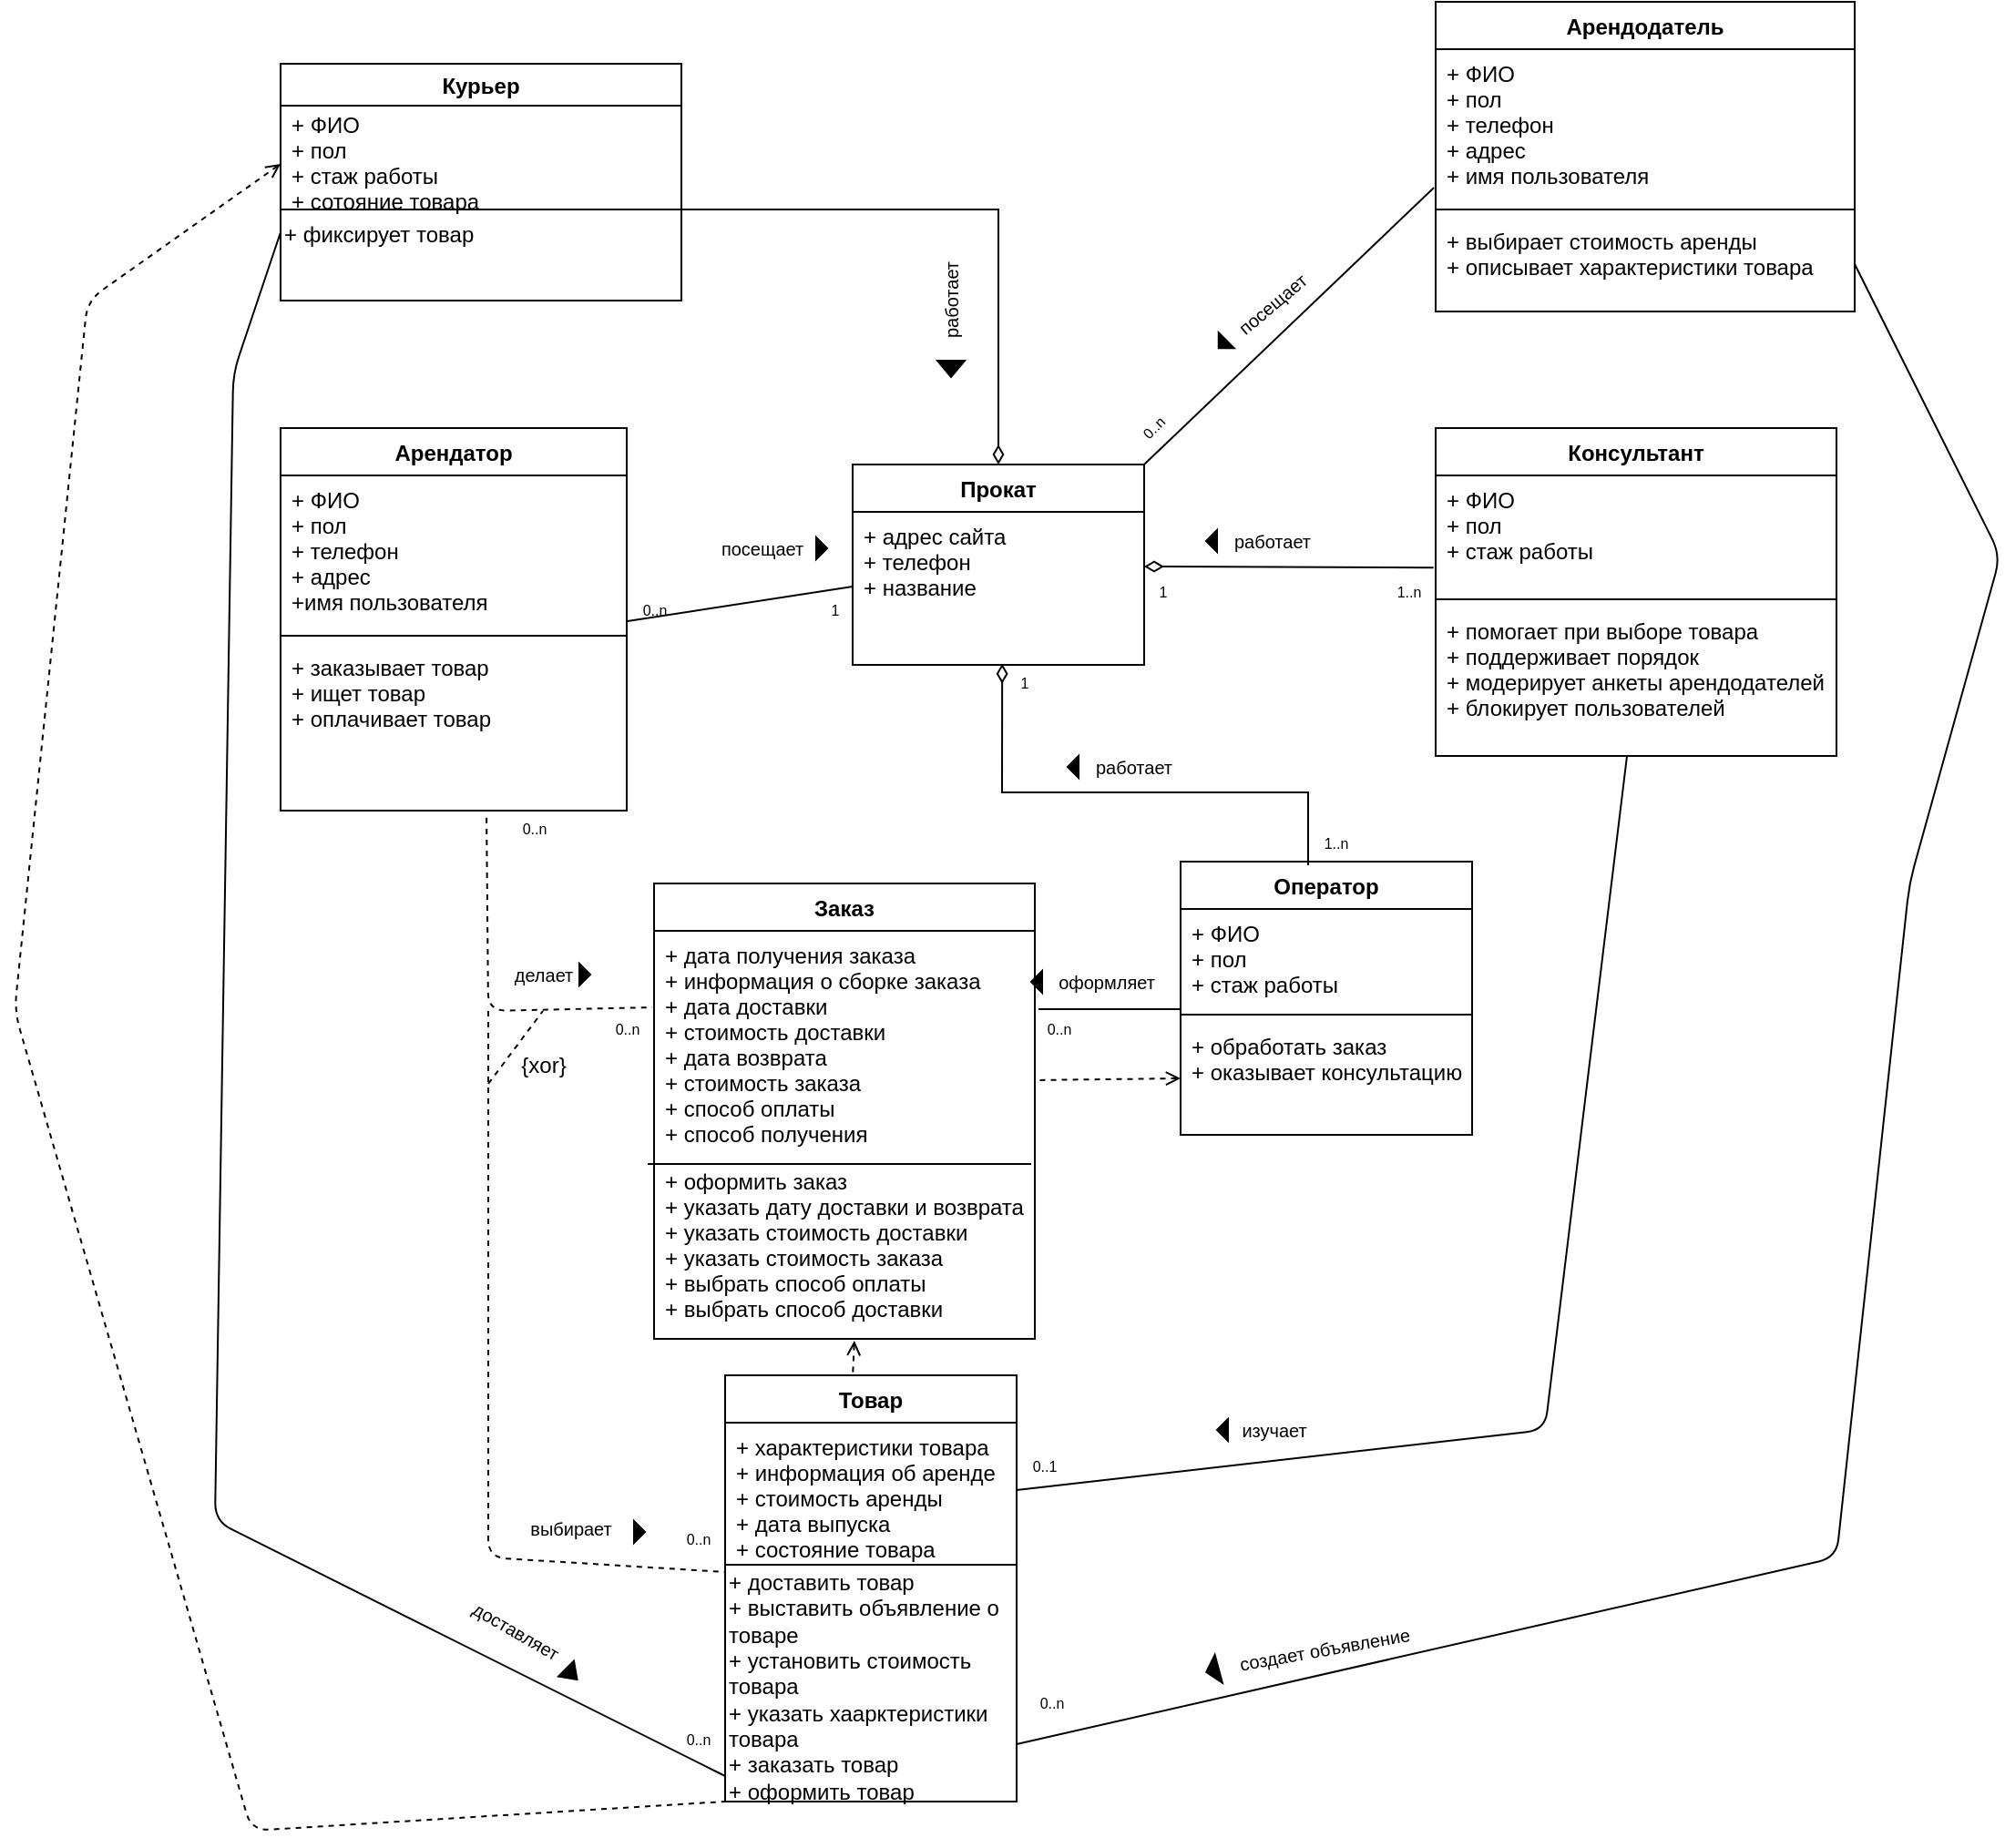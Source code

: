 <mxfile version="14.7.3" type="github">
  <diagram id="e0xcCmvYDdd5LekHM-2G" name="Page-1">
    <mxGraphModel dx="1769" dy="1727" grid="1" gridSize="10" guides="1" tooltips="1" connect="1" arrows="1" fold="1" page="1" pageScale="1" pageWidth="827" pageHeight="1169" math="0" shadow="0">
      <root>
        <mxCell id="0" />
        <mxCell id="1" parent="0" />
        <mxCell id="TtjdpK1Vxb9fdw-xlZe1-1" value="Арендатор" style="swimlane;fontStyle=1;align=center;verticalAlign=top;childLayout=stackLayout;horizontal=1;startSize=26;horizontalStack=0;resizeParent=1;resizeParentMax=0;resizeLast=0;collapsible=1;marginBottom=0;" parent="1" vertex="1">
          <mxGeometry x="6" y="80" width="190" height="210" as="geometry" />
        </mxCell>
        <mxCell id="TtjdpK1Vxb9fdw-xlZe1-2" value="+ ФИО&#xa;+ пол&#xa;+ телефон &#xa;+ адрес&#xa;+имя пользователя" style="text;strokeColor=none;fillColor=none;align=left;verticalAlign=top;spacingLeft=4;spacingRight=4;overflow=hidden;rotatable=0;points=[[0,0.5],[1,0.5]];portConstraint=eastwest;" parent="TtjdpK1Vxb9fdw-xlZe1-1" vertex="1">
          <mxGeometry y="26" width="190" height="84" as="geometry" />
        </mxCell>
        <mxCell id="TtjdpK1Vxb9fdw-xlZe1-3" value="" style="line;strokeWidth=1;fillColor=none;align=left;verticalAlign=middle;spacingTop=-1;spacingLeft=3;spacingRight=3;rotatable=0;labelPosition=right;points=[];portConstraint=eastwest;" parent="TtjdpK1Vxb9fdw-xlZe1-1" vertex="1">
          <mxGeometry y="110" width="190" height="8" as="geometry" />
        </mxCell>
        <mxCell id="TtjdpK1Vxb9fdw-xlZe1-4" value="+ заказывает товар&#xa;+ ищет товар&#xa;+ оплачивает товар" style="text;strokeColor=none;fillColor=none;align=left;verticalAlign=top;spacingLeft=4;spacingRight=4;overflow=hidden;rotatable=0;points=[[0,0.5],[1,0.5]];portConstraint=eastwest;" parent="TtjdpK1Vxb9fdw-xlZe1-1" vertex="1">
          <mxGeometry y="118" width="190" height="92" as="geometry" />
        </mxCell>
        <mxCell id="TtjdpK1Vxb9fdw-xlZe1-5" value="Прокат" style="swimlane;fontStyle=1;align=center;verticalAlign=top;childLayout=stackLayout;horizontal=1;startSize=26;horizontalStack=0;resizeParent=1;resizeParentMax=0;resizeLast=0;collapsible=1;marginBottom=0;" parent="1" vertex="1">
          <mxGeometry x="320" y="100" width="160" height="110" as="geometry" />
        </mxCell>
        <mxCell id="TtjdpK1Vxb9fdw-xlZe1-6" value="+ адрес сайта&#xa;+ телефон&#xa;+ название" style="text;strokeColor=none;fillColor=none;align=left;verticalAlign=top;spacingLeft=4;spacingRight=4;overflow=hidden;rotatable=0;points=[[0,0.5],[1,0.5]];portConstraint=eastwest;" parent="TtjdpK1Vxb9fdw-xlZe1-5" vertex="1">
          <mxGeometry y="26" width="160" height="84" as="geometry" />
        </mxCell>
        <mxCell id="TtjdpK1Vxb9fdw-xlZe1-11" value="Консультант" style="swimlane;fontStyle=1;align=center;verticalAlign=top;childLayout=stackLayout;horizontal=1;startSize=26;horizontalStack=0;resizeParent=1;resizeParentMax=0;resizeLast=0;collapsible=1;marginBottom=0;" parent="1" vertex="1">
          <mxGeometry x="640" y="80" width="220" height="180" as="geometry" />
        </mxCell>
        <mxCell id="TtjdpK1Vxb9fdw-xlZe1-12" value="+ ФИО&#xa;+ пол&#xa;+ стаж работы" style="text;strokeColor=none;fillColor=none;align=left;verticalAlign=top;spacingLeft=4;spacingRight=4;overflow=hidden;rotatable=0;points=[[0,0.5],[1,0.5]];portConstraint=eastwest;" parent="TtjdpK1Vxb9fdw-xlZe1-11" vertex="1">
          <mxGeometry y="26" width="220" height="64" as="geometry" />
        </mxCell>
        <mxCell id="TtjdpK1Vxb9fdw-xlZe1-13" value="" style="line;strokeWidth=1;fillColor=none;align=left;verticalAlign=middle;spacingTop=-1;spacingLeft=3;spacingRight=3;rotatable=0;labelPosition=right;points=[];portConstraint=eastwest;" parent="TtjdpK1Vxb9fdw-xlZe1-11" vertex="1">
          <mxGeometry y="90" width="220" height="8" as="geometry" />
        </mxCell>
        <mxCell id="TtjdpK1Vxb9fdw-xlZe1-14" value="+ помогает при выборе товара&#xa;+ поддерживает порядок&#xa;+ модерирует анкеты арендодателей&#xa;+ блокирует пользователей" style="text;strokeColor=none;fillColor=none;align=left;verticalAlign=top;spacingLeft=4;spacingRight=4;overflow=hidden;rotatable=0;points=[[0,0.5],[1,0.5]];portConstraint=eastwest;" parent="TtjdpK1Vxb9fdw-xlZe1-11" vertex="1">
          <mxGeometry y="98" width="220" height="82" as="geometry" />
        </mxCell>
        <mxCell id="TtjdpK1Vxb9fdw-xlZe1-19" value="" style="triangle;aspect=fixed;fillColor=#000000;fontSize=8;" parent="1" vertex="1">
          <mxGeometry x="300" y="140" width="6" height="12" as="geometry" />
        </mxCell>
        <mxCell id="TtjdpK1Vxb9fdw-xlZe1-25" value="&lt;font style=&quot;font-size: 10px&quot;&gt;посещает&lt;/font&gt;" style="text;html=1;align=center;verticalAlign=middle;resizable=0;points=[];autosize=1;strokeColor=none;fontSize=8;" parent="1" vertex="1">
          <mxGeometry x="240" y="136" width="60" height="20" as="geometry" />
        </mxCell>
        <mxCell id="TtjdpK1Vxb9fdw-xlZe1-26" value="0..n" style="text;html=1;align=center;verticalAlign=middle;resizable=0;points=[];autosize=1;strokeColor=none;fontSize=8;" parent="1" vertex="1">
          <mxGeometry x="196" y="170" width="30" height="20" as="geometry" />
        </mxCell>
        <mxCell id="TtjdpK1Vxb9fdw-xlZe1-27" value="1" style="text;html=1;align=center;verticalAlign=middle;resizable=0;points=[];autosize=1;strokeColor=none;fontSize=8;" parent="1" vertex="1">
          <mxGeometry x="300" y="170" width="20" height="20" as="geometry" />
        </mxCell>
        <mxCell id="TtjdpK1Vxb9fdw-xlZe1-28" value="" style="endArrow=none;startArrow=diamondThin;endFill=0;startFill=0;html=1;verticalAlign=bottom;labelBackgroundColor=none;strokeWidth=1;startSize=8;endSize=8;shadow=0;fontSize=8;align=center;rounded=0;entryX=0.96;entryY=-0.17;entryDx=0;entryDy=0;entryPerimeter=0;" parent="1" target="TtjdpK1Vxb9fdw-xlZe1-36" edge="1">
          <mxGeometry width="160" relative="1" as="geometry">
            <mxPoint x="480" y="156" as="sourcePoint" />
            <mxPoint x="610" y="156" as="targetPoint" />
          </mxGeometry>
        </mxCell>
        <mxCell id="TtjdpK1Vxb9fdw-xlZe1-30" value="" style="triangle;aspect=fixed;fillColor=#000000;fontSize=8;direction=west;" parent="1" vertex="1">
          <mxGeometry x="514" y="136" width="6" height="12" as="geometry" />
        </mxCell>
        <mxCell id="TtjdpK1Vxb9fdw-xlZe1-32" value="&lt;font style=&quot;font-size: 10px&quot;&gt;работает&lt;/font&gt;" style="text;html=1;align=center;verticalAlign=middle;resizable=0;points=[];autosize=1;strokeColor=none;fontSize=8;" parent="1" vertex="1">
          <mxGeometry x="520" y="132" width="60" height="20" as="geometry" />
        </mxCell>
        <mxCell id="TtjdpK1Vxb9fdw-xlZe1-34" value="1" style="text;html=1;align=center;verticalAlign=middle;resizable=0;points=[];autosize=1;strokeColor=none;fontSize=8;" parent="1" vertex="1">
          <mxGeometry x="480" y="160" width="20" height="20" as="geometry" />
        </mxCell>
        <mxCell id="TtjdpK1Vxb9fdw-xlZe1-36" value="1..n" style="text;html=1;align=center;verticalAlign=middle;resizable=0;points=[];autosize=1;strokeColor=none;fontSize=8;" parent="1" vertex="1">
          <mxGeometry x="610" y="160" width="30" height="20" as="geometry" />
        </mxCell>
        <mxCell id="TtjdpK1Vxb9fdw-xlZe1-41" value="Заказ" style="swimlane;fontStyle=1;align=center;verticalAlign=top;childLayout=stackLayout;horizontal=1;startSize=26;horizontalStack=0;resizeParent=1;resizeParentMax=0;resizeLast=0;collapsible=1;marginBottom=0;fontSize=12;" parent="1" vertex="1">
          <mxGeometry x="211" y="330" width="209" height="250" as="geometry" />
        </mxCell>
        <mxCell id="TtjdpK1Vxb9fdw-xlZe1-42" value="+ дата получения заказа&#xa;+ информация о сборке заказа&#xa;+ дата доставки&#xa;+ стоимость доставки&#xa;+ дата возврата&#xa;+ стоимость заказа&#xa;+ способ оплаты&#xa;+ способ получения" style="text;strokeColor=none;fillColor=none;align=left;verticalAlign=top;spacingLeft=4;spacingRight=4;overflow=hidden;rotatable=0;points=[[0,0.5],[1,0.5]];portConstraint=eastwest;" parent="TtjdpK1Vxb9fdw-xlZe1-41" vertex="1">
          <mxGeometry y="26" width="209" height="124" as="geometry" />
        </mxCell>
        <mxCell id="C1R75RsCY9PM_bfMWn9S-46" value="+ оформить заказ&#xa;+ указать дату доставки и возврата&#xa;+ указать стоимость доставки&#xa;+ указать стоимость заказа&#xa;+ выбрать способ оплаты&#xa;+ выбрать способ доставки" style="text;strokeColor=none;fillColor=none;align=left;verticalAlign=top;spacingLeft=4;spacingRight=4;overflow=hidden;rotatable=0;points=[[0,0.5],[1,0.5]];portConstraint=eastwest;" vertex="1" parent="TtjdpK1Vxb9fdw-xlZe1-41">
          <mxGeometry y="150" width="209" height="100" as="geometry" />
        </mxCell>
        <mxCell id="PLTpWuNPg3qXrqT_sEjc-2" value="" style="endArrow=none;html=1;exitX=1;exitY=0.5;exitDx=0;exitDy=0;" parent="1" source="PLTpWuNPg3qXrqT_sEjc-16" target="TtjdpK1Vxb9fdw-xlZe1-14" edge="1">
          <mxGeometry width="50" height="50" relative="1" as="geometry">
            <mxPoint x="700" y="590" as="sourcePoint" />
            <mxPoint x="700" y="250" as="targetPoint" />
            <Array as="points">
              <mxPoint x="700" y="630" />
            </Array>
          </mxGeometry>
        </mxCell>
        <mxCell id="PLTpWuNPg3qXrqT_sEjc-3" value="" style="triangle;aspect=fixed;fillColor=#000000;fontSize=8;direction=west;" parent="1" vertex="1">
          <mxGeometry x="438" y="260" width="6" height="12" as="geometry" />
        </mxCell>
        <mxCell id="PLTpWuNPg3qXrqT_sEjc-4" value="&lt;font style=&quot;font-size: 10px&quot;&gt;делает&lt;/font&gt;" style="text;html=1;align=center;verticalAlign=middle;resizable=0;points=[];autosize=1;strokeColor=none;fontSize=8;" parent="1" vertex="1">
          <mxGeometry x="125" y="370" width="50" height="20" as="geometry" />
        </mxCell>
        <mxCell id="PLTpWuNPg3qXrqT_sEjc-5" value="" style="triangle;aspect=fixed;fillColor=#000000;fontSize=8;direction=west;" parent="1" vertex="1">
          <mxGeometry x="520" y="624" width="6" height="12" as="geometry" />
        </mxCell>
        <mxCell id="PLTpWuNPg3qXrqT_sEjc-6" value="&lt;font style=&quot;font-size: 10px&quot;&gt;изучает&lt;/font&gt;" style="text;html=1;align=center;verticalAlign=middle;resizable=0;points=[];autosize=1;strokeColor=none;fontSize=8;" parent="1" vertex="1">
          <mxGeometry x="526" y="620" width="50" height="20" as="geometry" />
        </mxCell>
        <mxCell id="PLTpWuNPg3qXrqT_sEjc-9" value="0..n" style="text;html=1;align=center;verticalAlign=middle;resizable=0;points=[];autosize=1;strokeColor=none;fontSize=8;" parent="1" vertex="1">
          <mxGeometry x="130" y="290" width="30" height="20" as="geometry" />
        </mxCell>
        <mxCell id="PLTpWuNPg3qXrqT_sEjc-10" value="0..n" style="text;html=1;align=center;verticalAlign=middle;resizable=0;points=[];autosize=1;strokeColor=none;fontSize=8;" parent="1" vertex="1">
          <mxGeometry x="181" y="400" width="30" height="20" as="geometry" />
        </mxCell>
        <mxCell id="PLTpWuNPg3qXrqT_sEjc-11" value="0..n" style="text;html=1;align=center;verticalAlign=middle;resizable=0;points=[];autosize=1;strokeColor=none;fontSize=8;" parent="1" vertex="1">
          <mxGeometry x="418" y="400" width="30" height="20" as="geometry" />
        </mxCell>
        <mxCell id="PLTpWuNPg3qXrqT_sEjc-14" value="" style="endArrow=none;dashed=1;html=1;exitX=0.595;exitY=1.043;exitDx=0;exitDy=0;exitPerimeter=0;" parent="1" edge="1" source="TtjdpK1Vxb9fdw-xlZe1-4">
          <mxGeometry width="50" height="50" relative="1" as="geometry">
            <mxPoint x="120" y="269" as="sourcePoint" />
            <mxPoint x="210" y="398" as="targetPoint" />
            <Array as="points">
              <mxPoint x="120" y="400" />
            </Array>
          </mxGeometry>
        </mxCell>
        <mxCell id="PLTpWuNPg3qXrqT_sEjc-15" value="Товар" style="swimlane;fontStyle=1;align=center;verticalAlign=top;childLayout=stackLayout;horizontal=1;startSize=26;horizontalStack=0;resizeParent=1;resizeParentMax=0;resizeLast=0;collapsible=1;marginBottom=0;" parent="1" vertex="1">
          <mxGeometry x="250" y="600" width="160" height="234" as="geometry" />
        </mxCell>
        <mxCell id="PLTpWuNPg3qXrqT_sEjc-16" value="+ характеристики товара&#xa;+ информация об аренде&#xa;+ стоимость аренды&#xa;+ дата выпуска&#xa;+ состояние товара" style="text;strokeColor=none;fillColor=none;align=left;verticalAlign=top;spacingLeft=4;spacingRight=4;overflow=hidden;rotatable=0;points=[[0,0.5],[1,0.5]];portConstraint=eastwest;" parent="PLTpWuNPg3qXrqT_sEjc-15" vertex="1">
          <mxGeometry y="26" width="160" height="74" as="geometry" />
        </mxCell>
        <mxCell id="C1R75RsCY9PM_bfMWn9S-35" value="" style="line;strokeWidth=1;fillColor=none;align=left;verticalAlign=middle;spacingTop=-1;spacingLeft=3;spacingRight=3;rotatable=0;labelPosition=right;points=[];portConstraint=eastwest;" vertex="1" parent="PLTpWuNPg3qXrqT_sEjc-15">
          <mxGeometry y="100" width="160" height="8" as="geometry" />
        </mxCell>
        <mxCell id="C1R75RsCY9PM_bfMWn9S-36" value="+ доставить товар&lt;br&gt;+ выставить объявление о товаре&lt;br&gt;+ установить стоимость товара&lt;br&gt;+ указать хаарктеристики товара&lt;br&gt;+ заказать товар&lt;br&gt;+ оформить товар" style="text;html=1;strokeColor=none;fillColor=none;align=left;verticalAlign=middle;whiteSpace=wrap;rounded=0;" vertex="1" parent="PLTpWuNPg3qXrqT_sEjc-15">
          <mxGeometry y="108" width="160" height="126" as="geometry" />
        </mxCell>
        <mxCell id="PLTpWuNPg3qXrqT_sEjc-19" value="" style="endArrow=none;dashed=1;html=1;endSize=0;entryX=0;entryY=0;entryDx=0;entryDy=0;" parent="1" edge="1" target="C1R75RsCY9PM_bfMWn9S-36">
          <mxGeometry width="50" height="50" relative="1" as="geometry">
            <mxPoint x="120" y="400" as="sourcePoint" />
            <mxPoint x="255" y="570" as="targetPoint" />
            <Array as="points">
              <mxPoint x="120" y="700" />
            </Array>
          </mxGeometry>
        </mxCell>
        <mxCell id="PLTpWuNPg3qXrqT_sEjc-20" value="" style="endArrow=none;dashed=1;html=1;" parent="1" edge="1">
          <mxGeometry width="50" height="50" relative="1" as="geometry">
            <mxPoint x="120" y="440" as="sourcePoint" />
            <mxPoint x="150" y="400" as="targetPoint" />
          </mxGeometry>
        </mxCell>
        <mxCell id="PLTpWuNPg3qXrqT_sEjc-21" value="{xor}" style="text;html=1;align=center;verticalAlign=middle;resizable=0;points=[];autosize=1;strokeColor=none;" parent="1" vertex="1">
          <mxGeometry x="130" y="420" width="40" height="20" as="geometry" />
        </mxCell>
        <mxCell id="PLTpWuNPg3qXrqT_sEjc-22" value="" style="triangle;aspect=fixed;fillColor=#000000;fontSize=8;" parent="1" vertex="1">
          <mxGeometry x="200" y="680" width="6" height="12" as="geometry" />
        </mxCell>
        <mxCell id="PLTpWuNPg3qXrqT_sEjc-23" value="&lt;span style=&quot;font-size: 10px&quot;&gt;выбирает&lt;/span&gt;" style="text;html=1;align=center;verticalAlign=middle;resizable=0;points=[];autosize=1;strokeColor=none;fontSize=8;" parent="1" vertex="1">
          <mxGeometry x="135" y="674" width="60" height="20" as="geometry" />
        </mxCell>
        <mxCell id="PLTpWuNPg3qXrqT_sEjc-24" value="0..n" style="text;html=1;align=center;verticalAlign=middle;resizable=0;points=[];autosize=1;strokeColor=none;fontSize=8;" parent="1" vertex="1">
          <mxGeometry x="220" y="790" width="30" height="20" as="geometry" />
        </mxCell>
        <mxCell id="PLTpWuNPg3qXrqT_sEjc-26" value="0..1" style="text;html=1;align=center;verticalAlign=middle;resizable=0;points=[];autosize=1;strokeColor=none;fontSize=8;" parent="1" vertex="1">
          <mxGeometry x="410" y="640" width="30" height="20" as="geometry" />
        </mxCell>
        <mxCell id="nrKsuJoveC5pMPnF76qd-7" value="Оператор" style="swimlane;fontStyle=1;align=center;verticalAlign=top;childLayout=stackLayout;horizontal=1;startSize=26;horizontalStack=0;resizeParent=1;resizeParentMax=0;resizeLast=0;collapsible=1;marginBottom=0;" parent="1" vertex="1">
          <mxGeometry x="500" y="318" width="160" height="150" as="geometry" />
        </mxCell>
        <mxCell id="nrKsuJoveC5pMPnF76qd-8" value="+ ФИО &#xa;+ пол &#xa;+ стаж работы &#xa;&#xa;" style="text;strokeColor=none;fillColor=none;align=left;verticalAlign=top;spacingLeft=4;spacingRight=4;overflow=hidden;rotatable=0;points=[[0,0.5],[1,0.5]];portConstraint=eastwest;" parent="nrKsuJoveC5pMPnF76qd-7" vertex="1">
          <mxGeometry y="26" width="160" height="54" as="geometry" />
        </mxCell>
        <mxCell id="nrKsuJoveC5pMPnF76qd-9" value="" style="line;strokeWidth=1;fillColor=none;align=left;verticalAlign=middle;spacingTop=-1;spacingLeft=3;spacingRight=3;rotatable=0;labelPosition=right;points=[];portConstraint=eastwest;" parent="nrKsuJoveC5pMPnF76qd-7" vertex="1">
          <mxGeometry y="80" width="160" height="8" as="geometry" />
        </mxCell>
        <mxCell id="nrKsuJoveC5pMPnF76qd-10" value="+ обработать заказ &#xa;+ оказывает консультацию" style="text;strokeColor=none;fillColor=none;align=left;verticalAlign=top;spacingLeft=4;spacingRight=4;overflow=hidden;rotatable=0;points=[[0,0.5],[1,0.5]];portConstraint=eastwest;" parent="nrKsuJoveC5pMPnF76qd-7" vertex="1">
          <mxGeometry y="88" width="160" height="62" as="geometry" />
        </mxCell>
        <mxCell id="nrKsuJoveC5pMPnF76qd-11" value="" style="endArrow=none;html=1;exitX=1.002;exitY=0.953;exitDx=0;exitDy=0;exitPerimeter=0;" parent="1" source="TtjdpK1Vxb9fdw-xlZe1-2" edge="1">
          <mxGeometry width="50" height="50" relative="1" as="geometry">
            <mxPoint x="240" y="210" as="sourcePoint" />
            <mxPoint x="320" y="167" as="targetPoint" />
          </mxGeometry>
        </mxCell>
        <mxCell id="nrKsuJoveC5pMPnF76qd-12" value="" style="endArrow=none;html=1;exitX=-0.029;exitY=1.25;exitDx=0;exitDy=0;exitPerimeter=0;" parent="1" edge="1" source="C1R75RsCY9PM_bfMWn9S-40">
          <mxGeometry width="50" height="50" relative="1" as="geometry">
            <mxPoint x="399" y="399" as="sourcePoint" />
            <mxPoint x="500" y="399" as="targetPoint" />
          </mxGeometry>
        </mxCell>
        <mxCell id="nrKsuJoveC5pMPnF76qd-14" value="" style="endArrow=none;startArrow=diamondThin;endFill=0;startFill=0;html=1;verticalAlign=bottom;labelBackgroundColor=none;strokeWidth=1;startSize=8;endSize=8;shadow=0;fontSize=8;align=center;rounded=0;exitX=0.513;exitY=0.993;exitDx=0;exitDy=0;exitPerimeter=0;" parent="1" source="TtjdpK1Vxb9fdw-xlZe1-6" edge="1">
          <mxGeometry width="160" relative="1" as="geometry">
            <mxPoint x="410.6" y="270" as="sourcePoint" />
            <mxPoint x="570" y="320" as="targetPoint" />
            <Array as="points">
              <mxPoint x="402" y="280" />
              <mxPoint x="570" y="280" />
            </Array>
          </mxGeometry>
        </mxCell>
        <mxCell id="nrKsuJoveC5pMPnF76qd-15" value="&lt;font style=&quot;font-size: 10px&quot;&gt;&lt;font style=&quot;vertical-align: inherit&quot;&gt;&lt;font style=&quot;vertical-align: inherit&quot;&gt;работает&lt;/font&gt;&lt;/font&gt;&lt;/font&gt;" style="text;html=1;align=center;verticalAlign=middle;resizable=0;points=[];autosize=1;strokeColor=none;fontSize=8;" parent="1" vertex="1">
          <mxGeometry x="444" y="256" width="60" height="20" as="geometry" />
        </mxCell>
        <mxCell id="nrKsuJoveC5pMPnF76qd-16" value="1" style="text;html=1;align=center;verticalAlign=middle;resizable=0;points=[];autosize=1;strokeColor=none;fontSize=8;" parent="1" vertex="1">
          <mxGeometry x="404" y="210" width="20" height="20" as="geometry" />
        </mxCell>
        <mxCell id="nrKsuJoveC5pMPnF76qd-17" value="1..n" style="text;html=1;align=center;verticalAlign=middle;resizable=0;points=[];autosize=1;strokeColor=none;fontSize=8;" parent="1" vertex="1">
          <mxGeometry x="570" y="298" width="30" height="20" as="geometry" />
        </mxCell>
        <mxCell id="-7OwyvMqQKjzLkI9JtXx-1" value="" style="triangle;aspect=fixed;fillColor=#000000;fontSize=8;" parent="1" vertex="1">
          <mxGeometry x="170" y="374" width="6" height="12" as="geometry" />
        </mxCell>
        <mxCell id="C1R75RsCY9PM_bfMWn9S-4" value="Курьер" style="swimlane;" vertex="1" parent="1">
          <mxGeometry x="6" y="-120" width="220" height="130" as="geometry" />
        </mxCell>
        <mxCell id="C1R75RsCY9PM_bfMWn9S-5" value="+ ФИО&#xa;+ пол&#xa;+ стаж работы&#xa;+ сотояние товара" style="text;strokeColor=none;fillColor=none;align=left;verticalAlign=top;spacingLeft=4;spacingRight=4;overflow=hidden;rotatable=0;points=[[0,0.5],[1,0.5]];portConstraint=eastwest;" vertex="1" parent="C1R75RsCY9PM_bfMWn9S-4">
          <mxGeometry y="20" width="220" height="70" as="geometry" />
        </mxCell>
        <mxCell id="C1R75RsCY9PM_bfMWn9S-6" value="" style="line;strokeWidth=1;fillColor=none;align=left;verticalAlign=middle;spacingTop=-1;spacingLeft=3;spacingRight=3;rotatable=0;labelPosition=right;points=[];portConstraint=eastwest;" vertex="1" parent="C1R75RsCY9PM_bfMWn9S-4">
          <mxGeometry y="76" width="220" height="8" as="geometry" />
        </mxCell>
        <mxCell id="C1R75RsCY9PM_bfMWn9S-9" value="+ фиксирует товар" style="text;html=1;strokeColor=none;fillColor=none;align=left;verticalAlign=top;whiteSpace=wrap;rounded=0;" vertex="1" parent="C1R75RsCY9PM_bfMWn9S-4">
          <mxGeometry y="80" width="220" height="50" as="geometry" />
        </mxCell>
        <mxCell id="C1R75RsCY9PM_bfMWn9S-10" value="" style="endArrow=none;startArrow=diamondThin;endFill=0;startFill=0;html=1;verticalAlign=bottom;labelBackgroundColor=none;strokeWidth=1;startSize=8;endSize=8;shadow=0;fontSize=8;align=center;rounded=0;entryX=1;entryY=0;entryDx=0;entryDy=0;exitX=0.5;exitY=0;exitDx=0;exitDy=0;" edge="1" parent="1" source="TtjdpK1Vxb9fdw-xlZe1-5" target="C1R75RsCY9PM_bfMWn9S-9">
          <mxGeometry width="160" relative="1" as="geometry">
            <mxPoint x="490" y="166" as="sourcePoint" />
            <mxPoint x="648.8" y="166.6" as="targetPoint" />
            <Array as="points">
              <mxPoint x="400" y="-40" />
            </Array>
          </mxGeometry>
        </mxCell>
        <mxCell id="C1R75RsCY9PM_bfMWn9S-11" value="&lt;font style=&quot;font-size: 10px&quot;&gt;работает&lt;/font&gt;" style="text;html=1;align=center;verticalAlign=middle;resizable=0;points=[];autosize=1;strokeColor=none;fontSize=8;rotation=-90;" vertex="1" parent="1">
          <mxGeometry x="344" width="60" height="20" as="geometry" />
        </mxCell>
        <mxCell id="C1R75RsCY9PM_bfMWn9S-12" value="" style="triangle;whiteSpace=wrap;html=1;verticalAlign=top;fillColor=#030303;rotation=90;" vertex="1" parent="1">
          <mxGeometry x="369.5" y="40" width="9" height="15" as="geometry" />
        </mxCell>
        <mxCell id="C1R75RsCY9PM_bfMWn9S-13" value="" style="endArrow=none;html=1;entryX=0;entryY=0.25;entryDx=0;entryDy=0;" edge="1" parent="1" target="C1R75RsCY9PM_bfMWn9S-9">
          <mxGeometry width="50" height="50" relative="1" as="geometry">
            <mxPoint x="250" y="820" as="sourcePoint" />
            <mxPoint x="383.648" y="370" as="targetPoint" />
            <Array as="points">
              <mxPoint x="-30" y="680" />
              <mxPoint x="-20" y="50" />
            </Array>
          </mxGeometry>
        </mxCell>
        <mxCell id="C1R75RsCY9PM_bfMWn9S-14" value="&lt;font style=&quot;font-size: 10px&quot;&gt;доставляет&lt;/font&gt;" style="text;html=1;align=center;verticalAlign=middle;resizable=0;points=[];autosize=1;strokeColor=none;fontSize=8;rotation=30;" vertex="1" parent="1">
          <mxGeometry x="100" y="730" width="70" height="20" as="geometry" />
        </mxCell>
        <mxCell id="C1R75RsCY9PM_bfMWn9S-16" value="" style="triangle;whiteSpace=wrap;html=1;fillColor=#030303;verticalAlign=top;rotation=45;" vertex="1" parent="1">
          <mxGeometry x="161.5" y="758" width="8.5" height="12" as="geometry" />
        </mxCell>
        <mxCell id="C1R75RsCY9PM_bfMWn9S-21" value="Арендодатель" style="swimlane;fontStyle=1;align=center;verticalAlign=top;childLayout=stackLayout;horizontal=1;startSize=26;horizontalStack=0;resizeParent=1;resizeParentMax=0;resizeLast=0;collapsible=1;marginBottom=0;" vertex="1" parent="1">
          <mxGeometry x="640" y="-154" width="230" height="170" as="geometry" />
        </mxCell>
        <mxCell id="C1R75RsCY9PM_bfMWn9S-22" value="+ ФИО&#xa;+ пол&#xa;+ телефон &#xa;+ адрес&#xa;+ имя пользователя" style="text;strokeColor=none;fillColor=none;align=left;verticalAlign=top;spacingLeft=4;spacingRight=4;overflow=hidden;rotatable=0;points=[[0,0.5],[1,0.5]];portConstraint=eastwest;" vertex="1" parent="C1R75RsCY9PM_bfMWn9S-21">
          <mxGeometry y="26" width="230" height="84" as="geometry" />
        </mxCell>
        <mxCell id="C1R75RsCY9PM_bfMWn9S-23" value="" style="line;strokeWidth=1;fillColor=none;align=left;verticalAlign=middle;spacingTop=-1;spacingLeft=3;spacingRight=3;rotatable=0;labelPosition=right;points=[];portConstraint=eastwest;" vertex="1" parent="C1R75RsCY9PM_bfMWn9S-21">
          <mxGeometry y="110" width="230" height="8" as="geometry" />
        </mxCell>
        <mxCell id="C1R75RsCY9PM_bfMWn9S-24" value="+ выбирает стоимость аренды&#xa;+ описывает характеристики товара" style="text;strokeColor=none;fillColor=none;align=left;verticalAlign=top;spacingLeft=4;spacingRight=4;overflow=hidden;rotatable=0;points=[[0,0.5],[1,0.5]];portConstraint=eastwest;" vertex="1" parent="C1R75RsCY9PM_bfMWn9S-21">
          <mxGeometry y="118" width="230" height="52" as="geometry" />
        </mxCell>
        <mxCell id="C1R75RsCY9PM_bfMWn9S-25" value="" style="endArrow=none;html=1;entryX=1;entryY=0.5;entryDx=0;entryDy=0;exitX=1;exitY=0.75;exitDx=0;exitDy=0;" edge="1" parent="1" source="C1R75RsCY9PM_bfMWn9S-36" target="C1R75RsCY9PM_bfMWn9S-24">
          <mxGeometry width="50" height="50" relative="1" as="geometry">
            <mxPoint x="412" y="710" as="sourcePoint" />
            <mxPoint x="893.282" y="249" as="targetPoint" />
            <Array as="points">
              <mxPoint x="860" y="700" />
              <mxPoint x="900" y="330" />
              <mxPoint x="950" y="150" />
            </Array>
          </mxGeometry>
        </mxCell>
        <mxCell id="C1R75RsCY9PM_bfMWn9S-26" value="&lt;span style=&quot;font-size: 10px&quot;&gt;создает объявление&amp;nbsp;&lt;/span&gt;" style="text;html=1;align=center;verticalAlign=middle;resizable=0;points=[];autosize=1;strokeColor=none;fontSize=8;rotation=-10;" vertex="1" parent="1">
          <mxGeometry x="525" y="740" width="110" height="20" as="geometry" />
        </mxCell>
        <mxCell id="C1R75RsCY9PM_bfMWn9S-27" value="" style="triangle;whiteSpace=wrap;html=1;fillColor=#030303;verticalAlign=top;rotation=-195;" vertex="1" parent="1">
          <mxGeometry x="514" y="754" width="7" height="16" as="geometry" />
        </mxCell>
        <mxCell id="C1R75RsCY9PM_bfMWn9S-28" value="0..n" style="text;html=1;align=center;verticalAlign=middle;resizable=0;points=[];autosize=1;strokeColor=none;fontSize=8;rotation=0;" vertex="1" parent="1">
          <mxGeometry x="220" y="680" width="30" height="20" as="geometry" />
        </mxCell>
        <mxCell id="C1R75RsCY9PM_bfMWn9S-29" value="0..n" style="text;html=1;align=center;verticalAlign=middle;resizable=0;points=[];autosize=1;strokeColor=none;fontSize=8;rotation=0;" vertex="1" parent="1">
          <mxGeometry x="414" y="770" width="30" height="20" as="geometry" />
        </mxCell>
        <mxCell id="C1R75RsCY9PM_bfMWn9S-30" value="" style="endArrow=none;html=1;exitX=1;exitY=0;exitDx=0;exitDy=0;entryX=-0.004;entryY=0.905;entryDx=0;entryDy=0;entryPerimeter=0;" edge="1" parent="1" source="TtjdpK1Vxb9fdw-xlZe1-5" target="C1R75RsCY9PM_bfMWn9S-22">
          <mxGeometry width="50" height="50" relative="1" as="geometry">
            <mxPoint x="470.0" y="0.052" as="sourcePoint" />
            <mxPoint x="593.62" y="-19" as="targetPoint" />
          </mxGeometry>
        </mxCell>
        <mxCell id="C1R75RsCY9PM_bfMWn9S-31" value="&lt;font style=&quot;font-size: 10px&quot;&gt;посещает&lt;/font&gt;" style="text;html=1;align=center;verticalAlign=middle;resizable=0;points=[];autosize=1;strokeColor=none;fontSize=8;rotation=-40;" vertex="1" parent="1">
          <mxGeometry x="520" y="2" width="60" height="20" as="geometry" />
        </mxCell>
        <mxCell id="C1R75RsCY9PM_bfMWn9S-32" value="" style="triangle;aspect=fixed;fillColor=#000000;fontSize=8;rotation=135;" vertex="1" parent="1">
          <mxGeometry x="520" y="28" width="6" height="12" as="geometry" />
        </mxCell>
        <mxCell id="C1R75RsCY9PM_bfMWn9S-34" value="0..n" style="text;html=1;align=center;verticalAlign=middle;resizable=0;points=[];autosize=1;strokeColor=none;fontSize=8;rotation=-45;" vertex="1" parent="1">
          <mxGeometry x="470" y="70" width="30" height="20" as="geometry" />
        </mxCell>
        <mxCell id="C1R75RsCY9PM_bfMWn9S-40" value="&lt;span style=&quot;font-size: 10px&quot;&gt;оформляет&lt;/span&gt;" style="text;html=1;align=center;verticalAlign=middle;resizable=0;points=[];autosize=1;strokeColor=none;fontSize=8;" vertex="1" parent="1">
          <mxGeometry x="424" y="374" width="70" height="20" as="geometry" />
        </mxCell>
        <mxCell id="C1R75RsCY9PM_bfMWn9S-42" value="" style="triangle;aspect=fixed;fillColor=#000000;fontSize=8;direction=west;" vertex="1" parent="1">
          <mxGeometry x="418" y="378" width="6" height="12" as="geometry" />
        </mxCell>
        <mxCell id="C1R75RsCY9PM_bfMWn9S-44" value="" style="line;strokeWidth=1;fillColor=none;align=left;verticalAlign=middle;spacingTop=-1;spacingLeft=3;spacingRight=3;rotatable=0;labelPosition=right;points=[];portConstraint=eastwest;" vertex="1" parent="1">
          <mxGeometry x="207.5" y="480" width="210.5" height="8" as="geometry" />
        </mxCell>
        <mxCell id="C1R75RsCY9PM_bfMWn9S-47" value="" style="endArrow=none;dashed=1;html=1;exitX=0;exitY=0.5;exitDx=0;exitDy=0;startArrow=open;startFill=0;entryX=1.005;entryY=0.661;entryDx=0;entryDy=0;entryPerimeter=0;" edge="1" parent="1" source="nrKsuJoveC5pMPnF76qd-10" target="TtjdpK1Vxb9fdw-xlZe1-42">
          <mxGeometry width="50" height="50" relative="1" as="geometry">
            <mxPoint x="430" y="500" as="sourcePoint" />
            <mxPoint x="480" y="450" as="targetPoint" />
          </mxGeometry>
        </mxCell>
        <mxCell id="C1R75RsCY9PM_bfMWn9S-48" value="" style="endArrow=none;dashed=1;html=1;exitX=0.526;exitY=1.01;exitDx=0;exitDy=0;startArrow=open;startFill=0;entryX=0.438;entryY=0;entryDx=0;entryDy=0;entryPerimeter=0;exitPerimeter=0;" edge="1" parent="1" source="C1R75RsCY9PM_bfMWn9S-46" target="PLTpWuNPg3qXrqT_sEjc-15">
          <mxGeometry width="50" height="50" relative="1" as="geometry">
            <mxPoint x="510" y="447" as="sourcePoint" />
            <mxPoint x="430" y="447.028" as="targetPoint" />
          </mxGeometry>
        </mxCell>
        <mxCell id="C1R75RsCY9PM_bfMWn9S-50" value="" style="endArrow=none;dashed=1;html=1;startArrow=open;startFill=0;entryX=0;entryY=1;entryDx=0;entryDy=0;exitX=0;exitY=0.5;exitDx=0;exitDy=0;" edge="1" parent="1" source="C1R75RsCY9PM_bfMWn9S-5" target="C1R75RsCY9PM_bfMWn9S-36">
          <mxGeometry width="50" height="50" relative="1" as="geometry">
            <mxPoint x="-60" y="270" as="sourcePoint" />
            <mxPoint x="195" y="945.888" as="targetPoint" />
            <Array as="points">
              <mxPoint x="-100" y="10" />
              <mxPoint x="-140" y="400" />
              <mxPoint x="-10" y="850" />
            </Array>
          </mxGeometry>
        </mxCell>
      </root>
    </mxGraphModel>
  </diagram>
</mxfile>
